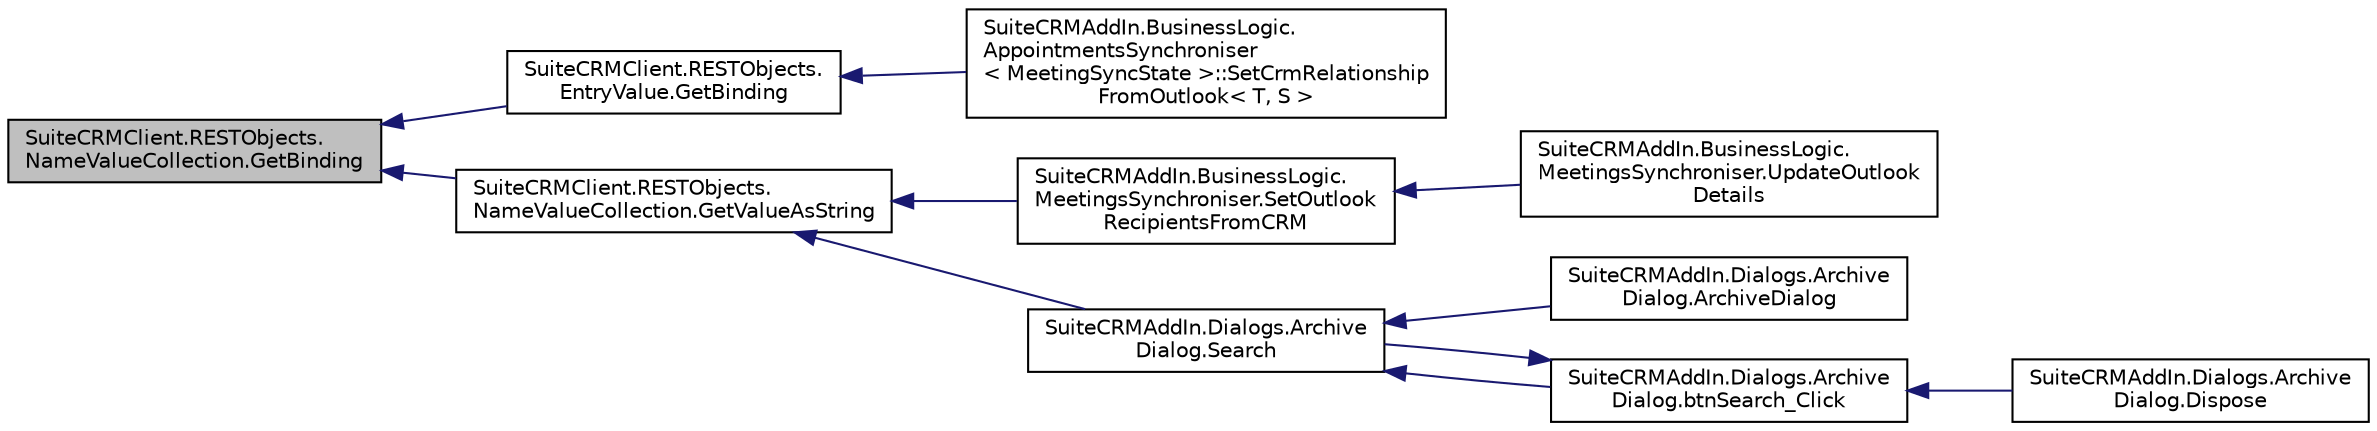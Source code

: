 digraph "SuiteCRMClient.RESTObjects.NameValueCollection.GetBinding"
{
  edge [fontname="Helvetica",fontsize="10",labelfontname="Helvetica",labelfontsize="10"];
  node [fontname="Helvetica",fontsize="10",shape=record];
  rankdir="LR";
  Node10 [label="SuiteCRMClient.RESTObjects.\lNameValueCollection.GetBinding",height=0.2,width=0.4,color="black", fillcolor="grey75", style="filled", fontcolor="black"];
  Node10 -> Node11 [dir="back",color="midnightblue",fontsize="10",style="solid",fontname="Helvetica"];
  Node11 [label="SuiteCRMClient.RESTObjects.\lEntryValue.GetBinding",height=0.2,width=0.4,color="black", fillcolor="white", style="filled",URL="$class_suite_c_r_m_client_1_1_r_e_s_t_objects_1_1_entry_value.html#ad1dc9452c1b38869f1012f88d677664f",tooltip="Get the binding for this name within this entry. "];
  Node11 -> Node12 [dir="back",color="midnightblue",fontsize="10",style="solid",fontname="Helvetica"];
  Node12 [label="SuiteCRMAddIn.BusinessLogic.\lAppointmentsSynchroniser\l\< MeetingSyncState \>::SetCrmRelationship\lFromOutlook\< T, S \>",height=0.2,width=0.4,color="black", fillcolor="white", style="filled",URL="$class_suite_c_r_m_add_in_1_1_business_logic_1_1_appointments_synchroniser.html#a40629a2c0689810e7ad1eeee2032f8bd",tooltip="Sets up a CRM relationship to mimic an Outlook relationship "];
  Node10 -> Node13 [dir="back",color="midnightblue",fontsize="10",style="solid",fontname="Helvetica"];
  Node13 [label="SuiteCRMClient.RESTObjects.\lNameValueCollection.GetValueAsString",height=0.2,width=0.4,color="black", fillcolor="white", style="filled",URL="$class_suite_c_r_m_client_1_1_r_e_s_t_objects_1_1_name_value_collection.html#ae1d2ffcb26436a11652d46de487aba81",tooltip="Get the value for this name within this name-value collection, as a string. "];
  Node13 -> Node14 [dir="back",color="midnightblue",fontsize="10",style="solid",fontname="Helvetica"];
  Node14 [label="SuiteCRMAddIn.BusinessLogic.\lMeetingsSynchroniser.SetOutlook\lRecipientsFromCRM",height=0.2,width=0.4,color="black", fillcolor="white", style="filled",URL="$class_suite_c_r_m_add_in_1_1_business_logic_1_1_meetings_synchroniser.html#a2d11d345708fd85c9eabc30f862b8238",tooltip="Set up the recipients of the appointment represented by this olItem from this crmItem. "];
  Node14 -> Node15 [dir="back",color="midnightblue",fontsize="10",style="solid",fontname="Helvetica"];
  Node15 [label="SuiteCRMAddIn.BusinessLogic.\lMeetingsSynchroniser.UpdateOutlook\lDetails",height=0.2,width=0.4,color="black", fillcolor="white", style="filled",URL="$class_suite_c_r_m_add_in_1_1_business_logic_1_1_meetings_synchroniser.html#a8f0c99c95424ef0b2514bd3dfccda977"];
  Node13 -> Node16 [dir="back",color="midnightblue",fontsize="10",style="solid",fontname="Helvetica"];
  Node16 [label="SuiteCRMAddIn.Dialogs.Archive\lDialog.Search",height=0.2,width=0.4,color="black", fillcolor="white", style="filled",URL="$class_suite_c_r_m_add_in_1_1_dialogs_1_1_archive_dialog.html#aa32f4ff78e1a63423539f438efe11a8d",tooltip="Search CRM for records matching this search text, and populate the tree view with a tree of nodes rep..."];
  Node16 -> Node17 [dir="back",color="midnightblue",fontsize="10",style="solid",fontname="Helvetica"];
  Node17 [label="SuiteCRMAddIn.Dialogs.Archive\lDialog.ArchiveDialog",height=0.2,width=0.4,color="black", fillcolor="white", style="filled",URL="$class_suite_c_r_m_add_in_1_1_dialogs_1_1_archive_dialog.html#a6207d7b9b5b9c52e7834a3d5415a9c21"];
  Node16 -> Node18 [dir="back",color="midnightblue",fontsize="10",style="solid",fontname="Helvetica"];
  Node18 [label="SuiteCRMAddIn.Dialogs.Archive\lDialog.btnSearch_Click",height=0.2,width=0.4,color="black", fillcolor="white", style="filled",URL="$class_suite_c_r_m_add_in_1_1_dialogs_1_1_archive_dialog.html#a3160bc88861f266746f9631068fc9ed7"];
  Node18 -> Node16 [dir="back",color="midnightblue",fontsize="10",style="solid",fontname="Helvetica"];
  Node18 -> Node19 [dir="back",color="midnightblue",fontsize="10",style="solid",fontname="Helvetica"];
  Node19 [label="SuiteCRMAddIn.Dialogs.Archive\lDialog.Dispose",height=0.2,width=0.4,color="black", fillcolor="white", style="filled",URL="$class_suite_c_r_m_add_in_1_1_dialogs_1_1_archive_dialog.html#a1f34c87c999c13b787aab281472014cd",tooltip="Clean up any resources being used. "];
}
